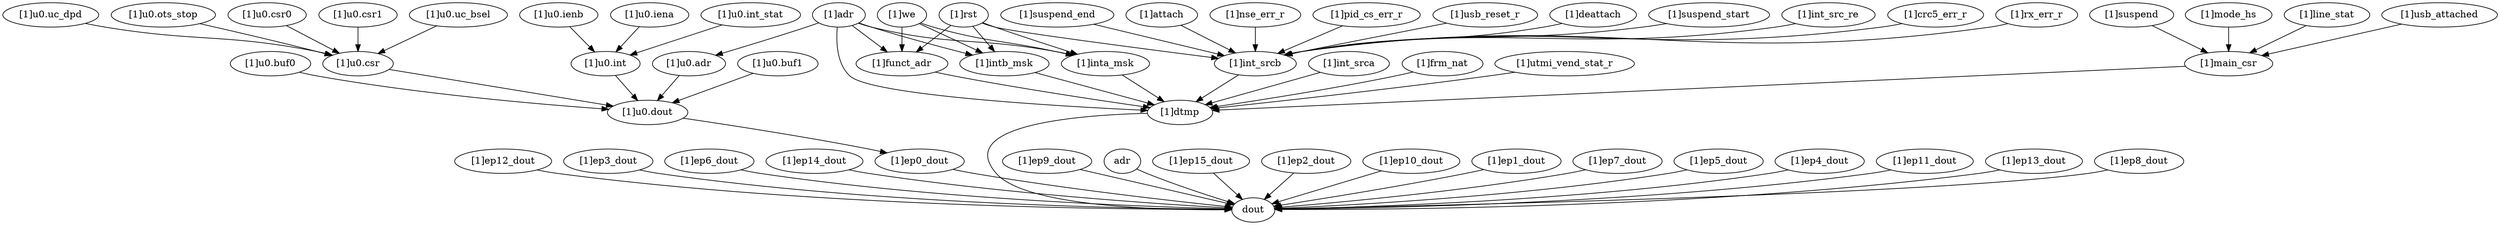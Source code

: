 strict digraph "" {
	dout	 [complexity=0,
		importance=0.0296608611912,
		rank=0.0];
	"[1]ep12_dout"	 [complexity=2,
		importance=0.0315486464269,
		rank=0.0157743232135];
	"[1]ep12_dout" -> dout;
	"[1]rst"	 [complexity=8,
		importance=0.166113757232,
		rank=0.020764219654];
	"[1]int_srcb"	 [complexity=7,
		importance=0.0962527450482,
		rank=0.0137503921497];
	"[1]rst" -> "[1]int_srcb";
	"[1]intb_msk"	 [complexity=7,
		importance=0.0821129859981,
		rank=0.0117304265712];
	"[1]rst" -> "[1]intb_msk";
	"[1]inta_msk"	 [complexity=7,
		importance=0.0821129859981,
		rank=0.0117304265712];
	"[1]rst" -> "[1]inta_msk";
	"[1]funct_adr"	 [complexity=6,
		importance=0.0821129859981,
		rank=0.0136854976663];
	"[1]rst" -> "[1]funct_adr";
	"[1]ep3_dout"	 [complexity=2,
		importance=0.0315486464269,
		rank=0.0157743232135];
	"[1]ep3_dout" -> dout;
	"[1]ep6_dout"	 [complexity=2,
		importance=0.0315486464269,
		rank=0.0157743232135];
	"[1]ep6_dout" -> dout;
	"[1]u0.csr"	 [complexity=4,
		importance=0.0533141690603,
		rank=0.0133285422651];
	"[1]u0.dout"	 [complexity=2,
		importance=0.0439955862176,
		rank=0.0219977931088];
	"[1]u0.csr" -> "[1]u0.dout";
	"[1]u0.int_stat"	 [complexity=8,
		importance=0.0628931629873,
		rank=0.00786164537342];
	"[1]u0.int"	 [complexity=4,
		importance=0.0494482431618,
		rank=0.0123620607905];
	"[1]u0.int_stat" -> "[1]u0.int";
	"[1]crc5_err_r"	 [complexity=8,
		importance=0.0990843648804,
		rank=0.0123855456101];
	"[1]crc5_err_r" -> "[1]int_srcb";
	"[1]rx_err_r"	 [complexity=8,
		importance=0.0990843648804,
		rank=0.0123855456101];
	"[1]rx_err_r" -> "[1]int_srcb";
	"[1]ep14_dout"	 [complexity=2,
		importance=0.0315486464269,
		rank=0.0157743232135];
	"[1]ep14_dout" -> dout;
	"[1]ep0_dout"	 [complexity=2,
		importance=0.0356973741714,
		rank=0.0178486870857];
	"[1]u0.dout" -> "[1]ep0_dout";
	"[1]suspend_end"	 [complexity=8,
		importance=0.0991040465341,
		rank=0.0123880058168];
	"[1]suspend_end" -> "[1]int_srcb";
	"[1]dtmp"	 [complexity=4,
		importance=0.0799674969044,
		rank=0.0199918742261];
	"[1]int_srcb" -> "[1]dtmp";
	"[1]ep9_dout"	 [complexity=2,
		importance=0.0315486464269,
		rank=0.0157743232135];
	"[1]ep9_dout" -> dout;
	"[1]int_srca"	 [complexity=7,
		importance=0.0981540462954,
		rank=0.0140220066136];
	"[1]int_srca" -> "[1]dtmp";
	adr	 [complexity=1,
		importance=0.595105009061,
		rank=0.595105009061];
	adr -> dout;
	"[1]u0.int" -> "[1]u0.dout";
	"[1]line_stat"	 [complexity=11,
		importance=0.0865745711653,
		rank=0.00787041556048];
	"[1]main_csr"	 [complexity=6,
		importance=0.0846867859296,
		rank=0.0141144643216];
	"[1]line_stat" -> "[1]main_csr";
	"[1]dtmp" -> dout;
	"[1]ep15_dout"	 [complexity=2,
		importance=0.0315486464269,
		rank=0.0157743232135];
	"[1]ep15_dout" -> dout;
	"[1]usb_attached"	 [complexity=11,
		importance=0.0865745711653,
		rank=0.00787041556048];
	"[1]usb_attached" -> "[1]main_csr";
	"[1]ep2_dout"	 [complexity=2,
		importance=0.0315486464269,
		rank=0.0157743232135];
	"[1]ep2_dout" -> dout;
	"[1]u0.uc_dpd"	 [complexity=10,
		importance=0.0571133014414,
		rank=0.00571133014414];
	"[1]u0.uc_dpd" -> "[1]u0.csr";
	"[1]ep10_dout"	 [complexity=2,
		importance=0.0315486464269,
		rank=0.0157743232135];
	"[1]ep10_dout" -> dout;
	"[1]ep1_dout"	 [complexity=2,
		importance=0.0315486464269,
		rank=0.0157743232135];
	"[1]ep1_dout" -> dout;
	"[1]u0.adr"	 [complexity=3,
		importance=0.177884010027,
		rank=0.0592946700088];
	"[1]u0.adr" -> "[1]u0.dout";
	"[1]ep7_dout"	 [complexity=2,
		importance=0.0315486464269,
		rank=0.0157743232135];
	"[1]ep7_dout" -> dout;
	"[1]ep5_dout"	 [complexity=2,
		importance=0.0315486464269,
		rank=0.0157743232135];
	"[1]ep5_dout" -> dout;
	"[1]attach"	 [complexity=8,
		importance=0.0991040465341,
		rank=0.0123880058168];
	"[1]attach" -> "[1]int_srcb";
	"[1]we"	 [complexity=9,
		importance=0.0840007712338,
		rank=0.00933341902598];
	"[1]we" -> "[1]intb_msk";
	"[1]we" -> "[1]inta_msk";
	"[1]we" -> "[1]funct_adr";
	"[1]u0.buf1"	 [complexity=4,
		importance=0.0495925157453,
		rank=0.0123981289363];
	"[1]u0.buf1" -> "[1]u0.dout";
	"[1]u0.buf0"	 [complexity=4,
		importance=0.0487814612454,
		rank=0.0121953653114];
	"[1]u0.buf0" -> "[1]u0.dout";
	"[1]adr"	 [complexity=9,
		importance=0.0840007712338,
		rank=0.00933341902598];
	"[1]adr" -> "[1]dtmp";
	"[1]adr" -> "[1]u0.adr";
	"[1]adr" -> "[1]intb_msk";
	"[1]adr" -> "[1]inta_msk";
	"[1]adr" -> "[1]funct_adr";
	"[1]frm_nat"	 [complexity=6,
		importance=0.0818552821401,
		rank=0.0136425470234];
	"[1]frm_nat" -> "[1]dtmp";
	"[1]ep4_dout"	 [complexity=2,
		importance=0.0315486464269,
		rank=0.0157743232135];
	"[1]ep4_dout" -> dout;
	"[1]ep11_dout"	 [complexity=2,
		importance=0.0315486464269,
		rank=0.0157743232135];
	"[1]ep11_dout" -> dout;
	"[1]u0.ienb"	 [complexity=8,
		importance=0.0520969864976,
		rank=0.0065121233122];
	"[1]u0.ienb" -> "[1]u0.int";
	"[1]u0.iena"	 [complexity=8,
		importance=0.0520969864976,
		rank=0.0065121233122];
	"[1]u0.iena" -> "[1]u0.int";
	"[1]u0.ots_stop"	 [complexity=10,
		importance=0.0556690931756,
		rank=0.00556690931756];
	"[1]u0.ots_stop" -> "[1]u0.csr";
	"[1]nse_err_r"	 [complexity=8,
		importance=0.0990843648804,
		rank=0.0123855456101];
	"[1]nse_err_r" -> "[1]int_srcb";
	"[1]main_csr" -> "[1]dtmp";
	"[1]ep13_dout"	 [complexity=2,
		importance=0.0315486464269,
		rank=0.0157743232135];
	"[1]ep13_dout" -> dout;
	"[1]intb_msk" -> "[1]dtmp";
	"[1]u0.csr0"	 [complexity=10,
		importance=0.0556690931756,
		rank=0.00556690931756];
	"[1]u0.csr0" -> "[1]u0.csr";
	"[1]inta_msk" -> "[1]dtmp";
	"[1]pid_cs_err_r"	 [complexity=8,
		importance=0.0990843648804,
		rank=0.0123855456101];
	"[1]pid_cs_err_r" -> "[1]int_srcb";
	"[1]u0.csr1"	 [complexity=10,
		importance=0.057046342279,
		rank=0.0057046342279];
	"[1]u0.csr1" -> "[1]u0.csr";
	"[1]usb_reset_r"	 [complexity=8,
		importance=0.0990843648804,
		rank=0.0123855456101];
	"[1]usb_reset_r" -> "[1]int_srcb";
	"[1]ep0_dout" -> dout;
	"[1]deattach"	 [complexity=8,
		importance=0.0991040465341,
		rank=0.0123880058168];
	"[1]deattach" -> "[1]int_srcb";
	"[1]ep8_dout"	 [complexity=2,
		importance=0.0315486464269,
		rank=0.0157743232135];
	"[1]ep8_dout" -> dout;
	"[1]suspend_start"	 [complexity=8,
		importance=0.0991040465341,
		rank=0.0123880058168];
	"[1]suspend_start" -> "[1]int_srcb";
	"[1]utmi_vend_stat_r"	 [complexity=6,
		importance=0.0827991167366,
		rank=0.0137998527894];
	"[1]utmi_vend_stat_r" -> "[1]dtmp";
	"[1]suspend"	 [complexity=11,
		importance=0.0865745711653,
		rank=0.00787041556048];
	"[1]suspend" -> "[1]main_csr";
	"[1]mode_hs"	 [complexity=11,
		importance=0.0865745711653,
		rank=0.00787041556048];
	"[1]mode_hs" -> "[1]main_csr";
	"[1]int_src_re"	 [complexity=16,
		importance=1.73450659571,
		rank=0.108406662232];
	"[1]int_src_re" -> "[1]int_srcb";
	"[1]u0.uc_bsel"	 [complexity=10,
		importance=0.0571133014414,
		rank=0.00571133014414];
	"[1]u0.uc_bsel" -> "[1]u0.csr";
	"[1]funct_adr" -> "[1]dtmp";
}
